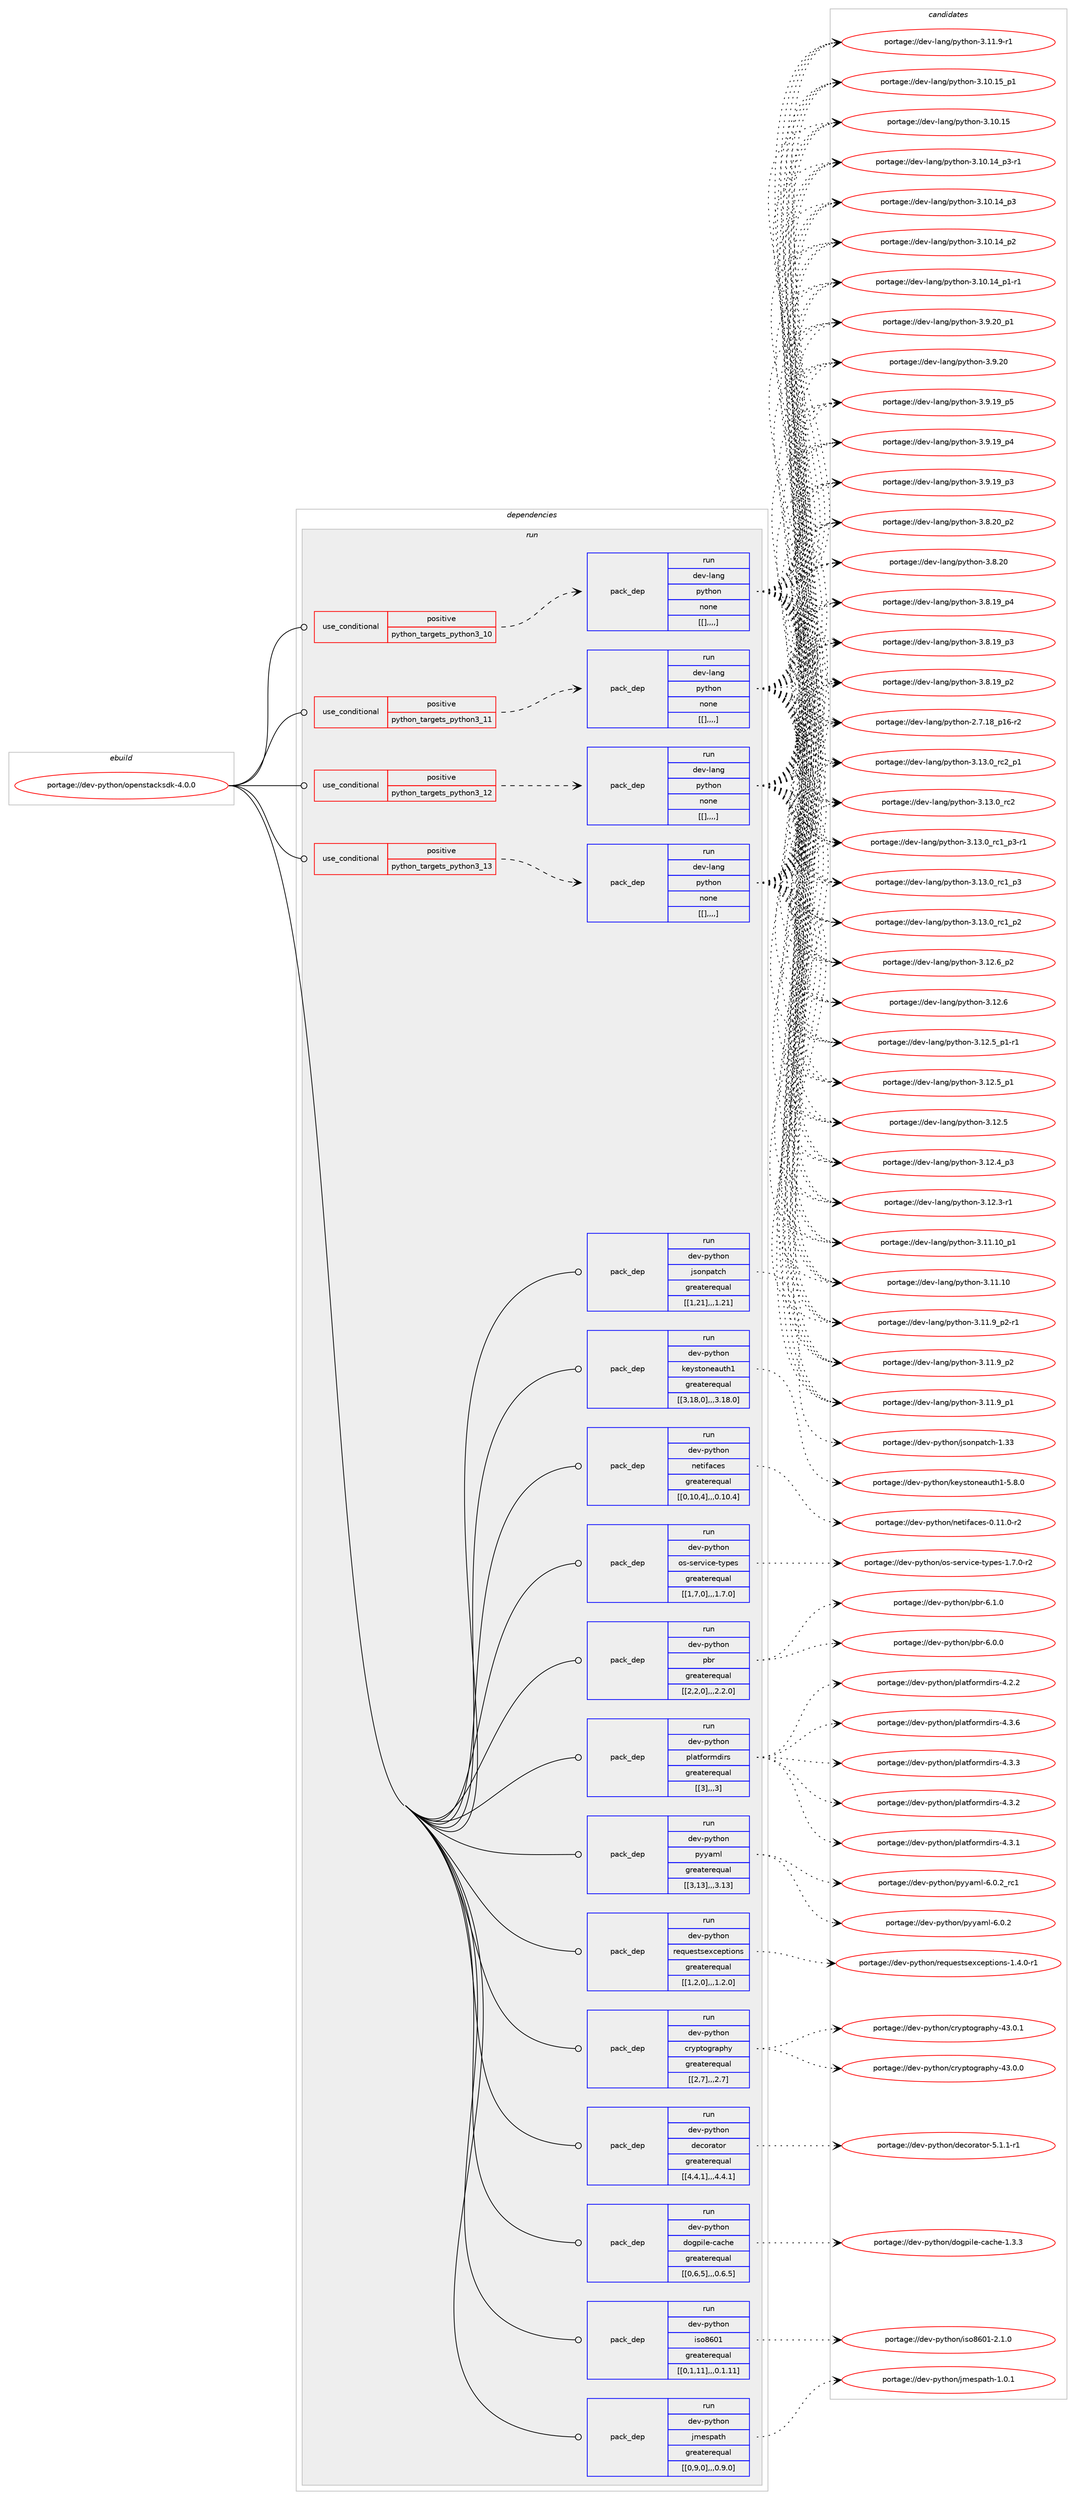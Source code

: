 digraph prolog {

# *************
# Graph options
# *************

newrank=true;
concentrate=true;
compound=true;
graph [rankdir=LR,fontname=Helvetica,fontsize=10,ranksep=1.5];#, ranksep=2.5, nodesep=0.2];
edge  [arrowhead=vee];
node  [fontname=Helvetica,fontsize=10];

# **********
# The ebuild
# **********

subgraph cluster_leftcol {
color=gray;
label=<<i>ebuild</i>>;
id [label="portage://dev-python/openstacksdk-4.0.0", color=red, width=4, href="../dev-python/openstacksdk-4.0.0.svg"];
}

# ****************
# The dependencies
# ****************

subgraph cluster_midcol {
color=gray;
label=<<i>dependencies</i>>;
subgraph cluster_compile {
fillcolor="#eeeeee";
style=filled;
label=<<i>compile</i>>;
}
subgraph cluster_compileandrun {
fillcolor="#eeeeee";
style=filled;
label=<<i>compile and run</i>>;
}
subgraph cluster_run {
fillcolor="#eeeeee";
style=filled;
label=<<i>run</i>>;
subgraph cond36773 {
dependency155208 [label=<<TABLE BORDER="0" CELLBORDER="1" CELLSPACING="0" CELLPADDING="4"><TR><TD ROWSPAN="3" CELLPADDING="10">use_conditional</TD></TR><TR><TD>positive</TD></TR><TR><TD>python_targets_python3_10</TD></TR></TABLE>>, shape=none, color=red];
subgraph pack117221 {
dependency155209 [label=<<TABLE BORDER="0" CELLBORDER="1" CELLSPACING="0" CELLPADDING="4" WIDTH="220"><TR><TD ROWSPAN="6" CELLPADDING="30">pack_dep</TD></TR><TR><TD WIDTH="110">run</TD></TR><TR><TD>dev-lang</TD></TR><TR><TD>python</TD></TR><TR><TD>none</TD></TR><TR><TD>[[],,,,]</TD></TR></TABLE>>, shape=none, color=blue];
}
dependency155208:e -> dependency155209:w [weight=20,style="dashed",arrowhead="vee"];
}
id:e -> dependency155208:w [weight=20,style="solid",arrowhead="odot"];
subgraph cond36774 {
dependency155210 [label=<<TABLE BORDER="0" CELLBORDER="1" CELLSPACING="0" CELLPADDING="4"><TR><TD ROWSPAN="3" CELLPADDING="10">use_conditional</TD></TR><TR><TD>positive</TD></TR><TR><TD>python_targets_python3_11</TD></TR></TABLE>>, shape=none, color=red];
subgraph pack117222 {
dependency155211 [label=<<TABLE BORDER="0" CELLBORDER="1" CELLSPACING="0" CELLPADDING="4" WIDTH="220"><TR><TD ROWSPAN="6" CELLPADDING="30">pack_dep</TD></TR><TR><TD WIDTH="110">run</TD></TR><TR><TD>dev-lang</TD></TR><TR><TD>python</TD></TR><TR><TD>none</TD></TR><TR><TD>[[],,,,]</TD></TR></TABLE>>, shape=none, color=blue];
}
dependency155210:e -> dependency155211:w [weight=20,style="dashed",arrowhead="vee"];
}
id:e -> dependency155210:w [weight=20,style="solid",arrowhead="odot"];
subgraph cond36775 {
dependency155212 [label=<<TABLE BORDER="0" CELLBORDER="1" CELLSPACING="0" CELLPADDING="4"><TR><TD ROWSPAN="3" CELLPADDING="10">use_conditional</TD></TR><TR><TD>positive</TD></TR><TR><TD>python_targets_python3_12</TD></TR></TABLE>>, shape=none, color=red];
subgraph pack117223 {
dependency155213 [label=<<TABLE BORDER="0" CELLBORDER="1" CELLSPACING="0" CELLPADDING="4" WIDTH="220"><TR><TD ROWSPAN="6" CELLPADDING="30">pack_dep</TD></TR><TR><TD WIDTH="110">run</TD></TR><TR><TD>dev-lang</TD></TR><TR><TD>python</TD></TR><TR><TD>none</TD></TR><TR><TD>[[],,,,]</TD></TR></TABLE>>, shape=none, color=blue];
}
dependency155212:e -> dependency155213:w [weight=20,style="dashed",arrowhead="vee"];
}
id:e -> dependency155212:w [weight=20,style="solid",arrowhead="odot"];
subgraph cond36776 {
dependency155214 [label=<<TABLE BORDER="0" CELLBORDER="1" CELLSPACING="0" CELLPADDING="4"><TR><TD ROWSPAN="3" CELLPADDING="10">use_conditional</TD></TR><TR><TD>positive</TD></TR><TR><TD>python_targets_python3_13</TD></TR></TABLE>>, shape=none, color=red];
subgraph pack117224 {
dependency155215 [label=<<TABLE BORDER="0" CELLBORDER="1" CELLSPACING="0" CELLPADDING="4" WIDTH="220"><TR><TD ROWSPAN="6" CELLPADDING="30">pack_dep</TD></TR><TR><TD WIDTH="110">run</TD></TR><TR><TD>dev-lang</TD></TR><TR><TD>python</TD></TR><TR><TD>none</TD></TR><TR><TD>[[],,,,]</TD></TR></TABLE>>, shape=none, color=blue];
}
dependency155214:e -> dependency155215:w [weight=20,style="dashed",arrowhead="vee"];
}
id:e -> dependency155214:w [weight=20,style="solid",arrowhead="odot"];
subgraph pack117225 {
dependency155216 [label=<<TABLE BORDER="0" CELLBORDER="1" CELLSPACING="0" CELLPADDING="4" WIDTH="220"><TR><TD ROWSPAN="6" CELLPADDING="30">pack_dep</TD></TR><TR><TD WIDTH="110">run</TD></TR><TR><TD>dev-python</TD></TR><TR><TD>cryptography</TD></TR><TR><TD>greaterequal</TD></TR><TR><TD>[[2,7],,,2.7]</TD></TR></TABLE>>, shape=none, color=blue];
}
id:e -> dependency155216:w [weight=20,style="solid",arrowhead="odot"];
subgraph pack117226 {
dependency155217 [label=<<TABLE BORDER="0" CELLBORDER="1" CELLSPACING="0" CELLPADDING="4" WIDTH="220"><TR><TD ROWSPAN="6" CELLPADDING="30">pack_dep</TD></TR><TR><TD WIDTH="110">run</TD></TR><TR><TD>dev-python</TD></TR><TR><TD>decorator</TD></TR><TR><TD>greaterequal</TD></TR><TR><TD>[[4,4,1],,,4.4.1]</TD></TR></TABLE>>, shape=none, color=blue];
}
id:e -> dependency155217:w [weight=20,style="solid",arrowhead="odot"];
subgraph pack117227 {
dependency155218 [label=<<TABLE BORDER="0" CELLBORDER="1" CELLSPACING="0" CELLPADDING="4" WIDTH="220"><TR><TD ROWSPAN="6" CELLPADDING="30">pack_dep</TD></TR><TR><TD WIDTH="110">run</TD></TR><TR><TD>dev-python</TD></TR><TR><TD>dogpile-cache</TD></TR><TR><TD>greaterequal</TD></TR><TR><TD>[[0,6,5],,,0.6.5]</TD></TR></TABLE>>, shape=none, color=blue];
}
id:e -> dependency155218:w [weight=20,style="solid",arrowhead="odot"];
subgraph pack117228 {
dependency155219 [label=<<TABLE BORDER="0" CELLBORDER="1" CELLSPACING="0" CELLPADDING="4" WIDTH="220"><TR><TD ROWSPAN="6" CELLPADDING="30">pack_dep</TD></TR><TR><TD WIDTH="110">run</TD></TR><TR><TD>dev-python</TD></TR><TR><TD>iso8601</TD></TR><TR><TD>greaterequal</TD></TR><TR><TD>[[0,1,11],,,0.1.11]</TD></TR></TABLE>>, shape=none, color=blue];
}
id:e -> dependency155219:w [weight=20,style="solid",arrowhead="odot"];
subgraph pack117229 {
dependency155220 [label=<<TABLE BORDER="0" CELLBORDER="1" CELLSPACING="0" CELLPADDING="4" WIDTH="220"><TR><TD ROWSPAN="6" CELLPADDING="30">pack_dep</TD></TR><TR><TD WIDTH="110">run</TD></TR><TR><TD>dev-python</TD></TR><TR><TD>jmespath</TD></TR><TR><TD>greaterequal</TD></TR><TR><TD>[[0,9,0],,,0.9.0]</TD></TR></TABLE>>, shape=none, color=blue];
}
id:e -> dependency155220:w [weight=20,style="solid",arrowhead="odot"];
subgraph pack117230 {
dependency155221 [label=<<TABLE BORDER="0" CELLBORDER="1" CELLSPACING="0" CELLPADDING="4" WIDTH="220"><TR><TD ROWSPAN="6" CELLPADDING="30">pack_dep</TD></TR><TR><TD WIDTH="110">run</TD></TR><TR><TD>dev-python</TD></TR><TR><TD>jsonpatch</TD></TR><TR><TD>greaterequal</TD></TR><TR><TD>[[1,21],,,1.21]</TD></TR></TABLE>>, shape=none, color=blue];
}
id:e -> dependency155221:w [weight=20,style="solid",arrowhead="odot"];
subgraph pack117231 {
dependency155222 [label=<<TABLE BORDER="0" CELLBORDER="1" CELLSPACING="0" CELLPADDING="4" WIDTH="220"><TR><TD ROWSPAN="6" CELLPADDING="30">pack_dep</TD></TR><TR><TD WIDTH="110">run</TD></TR><TR><TD>dev-python</TD></TR><TR><TD>keystoneauth1</TD></TR><TR><TD>greaterequal</TD></TR><TR><TD>[[3,18,0],,,3.18.0]</TD></TR></TABLE>>, shape=none, color=blue];
}
id:e -> dependency155222:w [weight=20,style="solid",arrowhead="odot"];
subgraph pack117232 {
dependency155223 [label=<<TABLE BORDER="0" CELLBORDER="1" CELLSPACING="0" CELLPADDING="4" WIDTH="220"><TR><TD ROWSPAN="6" CELLPADDING="30">pack_dep</TD></TR><TR><TD WIDTH="110">run</TD></TR><TR><TD>dev-python</TD></TR><TR><TD>netifaces</TD></TR><TR><TD>greaterequal</TD></TR><TR><TD>[[0,10,4],,,0.10.4]</TD></TR></TABLE>>, shape=none, color=blue];
}
id:e -> dependency155223:w [weight=20,style="solid",arrowhead="odot"];
subgraph pack117233 {
dependency155224 [label=<<TABLE BORDER="0" CELLBORDER="1" CELLSPACING="0" CELLPADDING="4" WIDTH="220"><TR><TD ROWSPAN="6" CELLPADDING="30">pack_dep</TD></TR><TR><TD WIDTH="110">run</TD></TR><TR><TD>dev-python</TD></TR><TR><TD>os-service-types</TD></TR><TR><TD>greaterequal</TD></TR><TR><TD>[[1,7,0],,,1.7.0]</TD></TR></TABLE>>, shape=none, color=blue];
}
id:e -> dependency155224:w [weight=20,style="solid",arrowhead="odot"];
subgraph pack117234 {
dependency155225 [label=<<TABLE BORDER="0" CELLBORDER="1" CELLSPACING="0" CELLPADDING="4" WIDTH="220"><TR><TD ROWSPAN="6" CELLPADDING="30">pack_dep</TD></TR><TR><TD WIDTH="110">run</TD></TR><TR><TD>dev-python</TD></TR><TR><TD>pbr</TD></TR><TR><TD>greaterequal</TD></TR><TR><TD>[[2,2,0],,,2.2.0]</TD></TR></TABLE>>, shape=none, color=blue];
}
id:e -> dependency155225:w [weight=20,style="solid",arrowhead="odot"];
subgraph pack117235 {
dependency155226 [label=<<TABLE BORDER="0" CELLBORDER="1" CELLSPACING="0" CELLPADDING="4" WIDTH="220"><TR><TD ROWSPAN="6" CELLPADDING="30">pack_dep</TD></TR><TR><TD WIDTH="110">run</TD></TR><TR><TD>dev-python</TD></TR><TR><TD>platformdirs</TD></TR><TR><TD>greaterequal</TD></TR><TR><TD>[[3],,,3]</TD></TR></TABLE>>, shape=none, color=blue];
}
id:e -> dependency155226:w [weight=20,style="solid",arrowhead="odot"];
subgraph pack117236 {
dependency155227 [label=<<TABLE BORDER="0" CELLBORDER="1" CELLSPACING="0" CELLPADDING="4" WIDTH="220"><TR><TD ROWSPAN="6" CELLPADDING="30">pack_dep</TD></TR><TR><TD WIDTH="110">run</TD></TR><TR><TD>dev-python</TD></TR><TR><TD>pyyaml</TD></TR><TR><TD>greaterequal</TD></TR><TR><TD>[[3,13],,,3.13]</TD></TR></TABLE>>, shape=none, color=blue];
}
id:e -> dependency155227:w [weight=20,style="solid",arrowhead="odot"];
subgraph pack117237 {
dependency155228 [label=<<TABLE BORDER="0" CELLBORDER="1" CELLSPACING="0" CELLPADDING="4" WIDTH="220"><TR><TD ROWSPAN="6" CELLPADDING="30">pack_dep</TD></TR><TR><TD WIDTH="110">run</TD></TR><TR><TD>dev-python</TD></TR><TR><TD>requestsexceptions</TD></TR><TR><TD>greaterequal</TD></TR><TR><TD>[[1,2,0],,,1.2.0]</TD></TR></TABLE>>, shape=none, color=blue];
}
id:e -> dependency155228:w [weight=20,style="solid",arrowhead="odot"];
}
}

# **************
# The candidates
# **************

subgraph cluster_choices {
rank=same;
color=gray;
label=<<i>candidates</i>>;

subgraph choice117221 {
color=black;
nodesep=1;
choice100101118451089711010347112121116104111110455146495146489511499509511249 [label="portage://dev-lang/python-3.13.0_rc2_p1", color=red, width=4,href="../dev-lang/python-3.13.0_rc2_p1.svg"];
choice10010111845108971101034711212111610411111045514649514648951149950 [label="portage://dev-lang/python-3.13.0_rc2", color=red, width=4,href="../dev-lang/python-3.13.0_rc2.svg"];
choice1001011184510897110103471121211161041111104551464951464895114994995112514511449 [label="portage://dev-lang/python-3.13.0_rc1_p3-r1", color=red, width=4,href="../dev-lang/python-3.13.0_rc1_p3-r1.svg"];
choice100101118451089711010347112121116104111110455146495146489511499499511251 [label="portage://dev-lang/python-3.13.0_rc1_p3", color=red, width=4,href="../dev-lang/python-3.13.0_rc1_p3.svg"];
choice100101118451089711010347112121116104111110455146495146489511499499511250 [label="portage://dev-lang/python-3.13.0_rc1_p2", color=red, width=4,href="../dev-lang/python-3.13.0_rc1_p2.svg"];
choice100101118451089711010347112121116104111110455146495046549511250 [label="portage://dev-lang/python-3.12.6_p2", color=red, width=4,href="../dev-lang/python-3.12.6_p2.svg"];
choice10010111845108971101034711212111610411111045514649504654 [label="portage://dev-lang/python-3.12.6", color=red, width=4,href="../dev-lang/python-3.12.6.svg"];
choice1001011184510897110103471121211161041111104551464950465395112494511449 [label="portage://dev-lang/python-3.12.5_p1-r1", color=red, width=4,href="../dev-lang/python-3.12.5_p1-r1.svg"];
choice100101118451089711010347112121116104111110455146495046539511249 [label="portage://dev-lang/python-3.12.5_p1", color=red, width=4,href="../dev-lang/python-3.12.5_p1.svg"];
choice10010111845108971101034711212111610411111045514649504653 [label="portage://dev-lang/python-3.12.5", color=red, width=4,href="../dev-lang/python-3.12.5.svg"];
choice100101118451089711010347112121116104111110455146495046529511251 [label="portage://dev-lang/python-3.12.4_p3", color=red, width=4,href="../dev-lang/python-3.12.4_p3.svg"];
choice100101118451089711010347112121116104111110455146495046514511449 [label="portage://dev-lang/python-3.12.3-r1", color=red, width=4,href="../dev-lang/python-3.12.3-r1.svg"];
choice10010111845108971101034711212111610411111045514649494649489511249 [label="portage://dev-lang/python-3.11.10_p1", color=red, width=4,href="../dev-lang/python-3.11.10_p1.svg"];
choice1001011184510897110103471121211161041111104551464949464948 [label="portage://dev-lang/python-3.11.10", color=red, width=4,href="../dev-lang/python-3.11.10.svg"];
choice1001011184510897110103471121211161041111104551464949465795112504511449 [label="portage://dev-lang/python-3.11.9_p2-r1", color=red, width=4,href="../dev-lang/python-3.11.9_p2-r1.svg"];
choice100101118451089711010347112121116104111110455146494946579511250 [label="portage://dev-lang/python-3.11.9_p2", color=red, width=4,href="../dev-lang/python-3.11.9_p2.svg"];
choice100101118451089711010347112121116104111110455146494946579511249 [label="portage://dev-lang/python-3.11.9_p1", color=red, width=4,href="../dev-lang/python-3.11.9_p1.svg"];
choice100101118451089711010347112121116104111110455146494946574511449 [label="portage://dev-lang/python-3.11.9-r1", color=red, width=4,href="../dev-lang/python-3.11.9-r1.svg"];
choice10010111845108971101034711212111610411111045514649484649539511249 [label="portage://dev-lang/python-3.10.15_p1", color=red, width=4,href="../dev-lang/python-3.10.15_p1.svg"];
choice1001011184510897110103471121211161041111104551464948464953 [label="portage://dev-lang/python-3.10.15", color=red, width=4,href="../dev-lang/python-3.10.15.svg"];
choice100101118451089711010347112121116104111110455146494846495295112514511449 [label="portage://dev-lang/python-3.10.14_p3-r1", color=red, width=4,href="../dev-lang/python-3.10.14_p3-r1.svg"];
choice10010111845108971101034711212111610411111045514649484649529511251 [label="portage://dev-lang/python-3.10.14_p3", color=red, width=4,href="../dev-lang/python-3.10.14_p3.svg"];
choice10010111845108971101034711212111610411111045514649484649529511250 [label="portage://dev-lang/python-3.10.14_p2", color=red, width=4,href="../dev-lang/python-3.10.14_p2.svg"];
choice100101118451089711010347112121116104111110455146494846495295112494511449 [label="portage://dev-lang/python-3.10.14_p1-r1", color=red, width=4,href="../dev-lang/python-3.10.14_p1-r1.svg"];
choice100101118451089711010347112121116104111110455146574650489511249 [label="portage://dev-lang/python-3.9.20_p1", color=red, width=4,href="../dev-lang/python-3.9.20_p1.svg"];
choice10010111845108971101034711212111610411111045514657465048 [label="portage://dev-lang/python-3.9.20", color=red, width=4,href="../dev-lang/python-3.9.20.svg"];
choice100101118451089711010347112121116104111110455146574649579511253 [label="portage://dev-lang/python-3.9.19_p5", color=red, width=4,href="../dev-lang/python-3.9.19_p5.svg"];
choice100101118451089711010347112121116104111110455146574649579511252 [label="portage://dev-lang/python-3.9.19_p4", color=red, width=4,href="../dev-lang/python-3.9.19_p4.svg"];
choice100101118451089711010347112121116104111110455146574649579511251 [label="portage://dev-lang/python-3.9.19_p3", color=red, width=4,href="../dev-lang/python-3.9.19_p3.svg"];
choice100101118451089711010347112121116104111110455146564650489511250 [label="portage://dev-lang/python-3.8.20_p2", color=red, width=4,href="../dev-lang/python-3.8.20_p2.svg"];
choice10010111845108971101034711212111610411111045514656465048 [label="portage://dev-lang/python-3.8.20", color=red, width=4,href="../dev-lang/python-3.8.20.svg"];
choice100101118451089711010347112121116104111110455146564649579511252 [label="portage://dev-lang/python-3.8.19_p4", color=red, width=4,href="../dev-lang/python-3.8.19_p4.svg"];
choice100101118451089711010347112121116104111110455146564649579511251 [label="portage://dev-lang/python-3.8.19_p3", color=red, width=4,href="../dev-lang/python-3.8.19_p3.svg"];
choice100101118451089711010347112121116104111110455146564649579511250 [label="portage://dev-lang/python-3.8.19_p2", color=red, width=4,href="../dev-lang/python-3.8.19_p2.svg"];
choice100101118451089711010347112121116104111110455046554649569511249544511450 [label="portage://dev-lang/python-2.7.18_p16-r2", color=red, width=4,href="../dev-lang/python-2.7.18_p16-r2.svg"];
dependency155209:e -> choice100101118451089711010347112121116104111110455146495146489511499509511249:w [style=dotted,weight="100"];
dependency155209:e -> choice10010111845108971101034711212111610411111045514649514648951149950:w [style=dotted,weight="100"];
dependency155209:e -> choice1001011184510897110103471121211161041111104551464951464895114994995112514511449:w [style=dotted,weight="100"];
dependency155209:e -> choice100101118451089711010347112121116104111110455146495146489511499499511251:w [style=dotted,weight="100"];
dependency155209:e -> choice100101118451089711010347112121116104111110455146495146489511499499511250:w [style=dotted,weight="100"];
dependency155209:e -> choice100101118451089711010347112121116104111110455146495046549511250:w [style=dotted,weight="100"];
dependency155209:e -> choice10010111845108971101034711212111610411111045514649504654:w [style=dotted,weight="100"];
dependency155209:e -> choice1001011184510897110103471121211161041111104551464950465395112494511449:w [style=dotted,weight="100"];
dependency155209:e -> choice100101118451089711010347112121116104111110455146495046539511249:w [style=dotted,weight="100"];
dependency155209:e -> choice10010111845108971101034711212111610411111045514649504653:w [style=dotted,weight="100"];
dependency155209:e -> choice100101118451089711010347112121116104111110455146495046529511251:w [style=dotted,weight="100"];
dependency155209:e -> choice100101118451089711010347112121116104111110455146495046514511449:w [style=dotted,weight="100"];
dependency155209:e -> choice10010111845108971101034711212111610411111045514649494649489511249:w [style=dotted,weight="100"];
dependency155209:e -> choice1001011184510897110103471121211161041111104551464949464948:w [style=dotted,weight="100"];
dependency155209:e -> choice1001011184510897110103471121211161041111104551464949465795112504511449:w [style=dotted,weight="100"];
dependency155209:e -> choice100101118451089711010347112121116104111110455146494946579511250:w [style=dotted,weight="100"];
dependency155209:e -> choice100101118451089711010347112121116104111110455146494946579511249:w [style=dotted,weight="100"];
dependency155209:e -> choice100101118451089711010347112121116104111110455146494946574511449:w [style=dotted,weight="100"];
dependency155209:e -> choice10010111845108971101034711212111610411111045514649484649539511249:w [style=dotted,weight="100"];
dependency155209:e -> choice1001011184510897110103471121211161041111104551464948464953:w [style=dotted,weight="100"];
dependency155209:e -> choice100101118451089711010347112121116104111110455146494846495295112514511449:w [style=dotted,weight="100"];
dependency155209:e -> choice10010111845108971101034711212111610411111045514649484649529511251:w [style=dotted,weight="100"];
dependency155209:e -> choice10010111845108971101034711212111610411111045514649484649529511250:w [style=dotted,weight="100"];
dependency155209:e -> choice100101118451089711010347112121116104111110455146494846495295112494511449:w [style=dotted,weight="100"];
dependency155209:e -> choice100101118451089711010347112121116104111110455146574650489511249:w [style=dotted,weight="100"];
dependency155209:e -> choice10010111845108971101034711212111610411111045514657465048:w [style=dotted,weight="100"];
dependency155209:e -> choice100101118451089711010347112121116104111110455146574649579511253:w [style=dotted,weight="100"];
dependency155209:e -> choice100101118451089711010347112121116104111110455146574649579511252:w [style=dotted,weight="100"];
dependency155209:e -> choice100101118451089711010347112121116104111110455146574649579511251:w [style=dotted,weight="100"];
dependency155209:e -> choice100101118451089711010347112121116104111110455146564650489511250:w [style=dotted,weight="100"];
dependency155209:e -> choice10010111845108971101034711212111610411111045514656465048:w [style=dotted,weight="100"];
dependency155209:e -> choice100101118451089711010347112121116104111110455146564649579511252:w [style=dotted,weight="100"];
dependency155209:e -> choice100101118451089711010347112121116104111110455146564649579511251:w [style=dotted,weight="100"];
dependency155209:e -> choice100101118451089711010347112121116104111110455146564649579511250:w [style=dotted,weight="100"];
dependency155209:e -> choice100101118451089711010347112121116104111110455046554649569511249544511450:w [style=dotted,weight="100"];
}
subgraph choice117222 {
color=black;
nodesep=1;
choice100101118451089711010347112121116104111110455146495146489511499509511249 [label="portage://dev-lang/python-3.13.0_rc2_p1", color=red, width=4,href="../dev-lang/python-3.13.0_rc2_p1.svg"];
choice10010111845108971101034711212111610411111045514649514648951149950 [label="portage://dev-lang/python-3.13.0_rc2", color=red, width=4,href="../dev-lang/python-3.13.0_rc2.svg"];
choice1001011184510897110103471121211161041111104551464951464895114994995112514511449 [label="portage://dev-lang/python-3.13.0_rc1_p3-r1", color=red, width=4,href="../dev-lang/python-3.13.0_rc1_p3-r1.svg"];
choice100101118451089711010347112121116104111110455146495146489511499499511251 [label="portage://dev-lang/python-3.13.0_rc1_p3", color=red, width=4,href="../dev-lang/python-3.13.0_rc1_p3.svg"];
choice100101118451089711010347112121116104111110455146495146489511499499511250 [label="portage://dev-lang/python-3.13.0_rc1_p2", color=red, width=4,href="../dev-lang/python-3.13.0_rc1_p2.svg"];
choice100101118451089711010347112121116104111110455146495046549511250 [label="portage://dev-lang/python-3.12.6_p2", color=red, width=4,href="../dev-lang/python-3.12.6_p2.svg"];
choice10010111845108971101034711212111610411111045514649504654 [label="portage://dev-lang/python-3.12.6", color=red, width=4,href="../dev-lang/python-3.12.6.svg"];
choice1001011184510897110103471121211161041111104551464950465395112494511449 [label="portage://dev-lang/python-3.12.5_p1-r1", color=red, width=4,href="../dev-lang/python-3.12.5_p1-r1.svg"];
choice100101118451089711010347112121116104111110455146495046539511249 [label="portage://dev-lang/python-3.12.5_p1", color=red, width=4,href="../dev-lang/python-3.12.5_p1.svg"];
choice10010111845108971101034711212111610411111045514649504653 [label="portage://dev-lang/python-3.12.5", color=red, width=4,href="../dev-lang/python-3.12.5.svg"];
choice100101118451089711010347112121116104111110455146495046529511251 [label="portage://dev-lang/python-3.12.4_p3", color=red, width=4,href="../dev-lang/python-3.12.4_p3.svg"];
choice100101118451089711010347112121116104111110455146495046514511449 [label="portage://dev-lang/python-3.12.3-r1", color=red, width=4,href="../dev-lang/python-3.12.3-r1.svg"];
choice10010111845108971101034711212111610411111045514649494649489511249 [label="portage://dev-lang/python-3.11.10_p1", color=red, width=4,href="../dev-lang/python-3.11.10_p1.svg"];
choice1001011184510897110103471121211161041111104551464949464948 [label="portage://dev-lang/python-3.11.10", color=red, width=4,href="../dev-lang/python-3.11.10.svg"];
choice1001011184510897110103471121211161041111104551464949465795112504511449 [label="portage://dev-lang/python-3.11.9_p2-r1", color=red, width=4,href="../dev-lang/python-3.11.9_p2-r1.svg"];
choice100101118451089711010347112121116104111110455146494946579511250 [label="portage://dev-lang/python-3.11.9_p2", color=red, width=4,href="../dev-lang/python-3.11.9_p2.svg"];
choice100101118451089711010347112121116104111110455146494946579511249 [label="portage://dev-lang/python-3.11.9_p1", color=red, width=4,href="../dev-lang/python-3.11.9_p1.svg"];
choice100101118451089711010347112121116104111110455146494946574511449 [label="portage://dev-lang/python-3.11.9-r1", color=red, width=4,href="../dev-lang/python-3.11.9-r1.svg"];
choice10010111845108971101034711212111610411111045514649484649539511249 [label="portage://dev-lang/python-3.10.15_p1", color=red, width=4,href="../dev-lang/python-3.10.15_p1.svg"];
choice1001011184510897110103471121211161041111104551464948464953 [label="portage://dev-lang/python-3.10.15", color=red, width=4,href="../dev-lang/python-3.10.15.svg"];
choice100101118451089711010347112121116104111110455146494846495295112514511449 [label="portage://dev-lang/python-3.10.14_p3-r1", color=red, width=4,href="../dev-lang/python-3.10.14_p3-r1.svg"];
choice10010111845108971101034711212111610411111045514649484649529511251 [label="portage://dev-lang/python-3.10.14_p3", color=red, width=4,href="../dev-lang/python-3.10.14_p3.svg"];
choice10010111845108971101034711212111610411111045514649484649529511250 [label="portage://dev-lang/python-3.10.14_p2", color=red, width=4,href="../dev-lang/python-3.10.14_p2.svg"];
choice100101118451089711010347112121116104111110455146494846495295112494511449 [label="portage://dev-lang/python-3.10.14_p1-r1", color=red, width=4,href="../dev-lang/python-3.10.14_p1-r1.svg"];
choice100101118451089711010347112121116104111110455146574650489511249 [label="portage://dev-lang/python-3.9.20_p1", color=red, width=4,href="../dev-lang/python-3.9.20_p1.svg"];
choice10010111845108971101034711212111610411111045514657465048 [label="portage://dev-lang/python-3.9.20", color=red, width=4,href="../dev-lang/python-3.9.20.svg"];
choice100101118451089711010347112121116104111110455146574649579511253 [label="portage://dev-lang/python-3.9.19_p5", color=red, width=4,href="../dev-lang/python-3.9.19_p5.svg"];
choice100101118451089711010347112121116104111110455146574649579511252 [label="portage://dev-lang/python-3.9.19_p4", color=red, width=4,href="../dev-lang/python-3.9.19_p4.svg"];
choice100101118451089711010347112121116104111110455146574649579511251 [label="portage://dev-lang/python-3.9.19_p3", color=red, width=4,href="../dev-lang/python-3.9.19_p3.svg"];
choice100101118451089711010347112121116104111110455146564650489511250 [label="portage://dev-lang/python-3.8.20_p2", color=red, width=4,href="../dev-lang/python-3.8.20_p2.svg"];
choice10010111845108971101034711212111610411111045514656465048 [label="portage://dev-lang/python-3.8.20", color=red, width=4,href="../dev-lang/python-3.8.20.svg"];
choice100101118451089711010347112121116104111110455146564649579511252 [label="portage://dev-lang/python-3.8.19_p4", color=red, width=4,href="../dev-lang/python-3.8.19_p4.svg"];
choice100101118451089711010347112121116104111110455146564649579511251 [label="portage://dev-lang/python-3.8.19_p3", color=red, width=4,href="../dev-lang/python-3.8.19_p3.svg"];
choice100101118451089711010347112121116104111110455146564649579511250 [label="portage://dev-lang/python-3.8.19_p2", color=red, width=4,href="../dev-lang/python-3.8.19_p2.svg"];
choice100101118451089711010347112121116104111110455046554649569511249544511450 [label="portage://dev-lang/python-2.7.18_p16-r2", color=red, width=4,href="../dev-lang/python-2.7.18_p16-r2.svg"];
dependency155211:e -> choice100101118451089711010347112121116104111110455146495146489511499509511249:w [style=dotted,weight="100"];
dependency155211:e -> choice10010111845108971101034711212111610411111045514649514648951149950:w [style=dotted,weight="100"];
dependency155211:e -> choice1001011184510897110103471121211161041111104551464951464895114994995112514511449:w [style=dotted,weight="100"];
dependency155211:e -> choice100101118451089711010347112121116104111110455146495146489511499499511251:w [style=dotted,weight="100"];
dependency155211:e -> choice100101118451089711010347112121116104111110455146495146489511499499511250:w [style=dotted,weight="100"];
dependency155211:e -> choice100101118451089711010347112121116104111110455146495046549511250:w [style=dotted,weight="100"];
dependency155211:e -> choice10010111845108971101034711212111610411111045514649504654:w [style=dotted,weight="100"];
dependency155211:e -> choice1001011184510897110103471121211161041111104551464950465395112494511449:w [style=dotted,weight="100"];
dependency155211:e -> choice100101118451089711010347112121116104111110455146495046539511249:w [style=dotted,weight="100"];
dependency155211:e -> choice10010111845108971101034711212111610411111045514649504653:w [style=dotted,weight="100"];
dependency155211:e -> choice100101118451089711010347112121116104111110455146495046529511251:w [style=dotted,weight="100"];
dependency155211:e -> choice100101118451089711010347112121116104111110455146495046514511449:w [style=dotted,weight="100"];
dependency155211:e -> choice10010111845108971101034711212111610411111045514649494649489511249:w [style=dotted,weight="100"];
dependency155211:e -> choice1001011184510897110103471121211161041111104551464949464948:w [style=dotted,weight="100"];
dependency155211:e -> choice1001011184510897110103471121211161041111104551464949465795112504511449:w [style=dotted,weight="100"];
dependency155211:e -> choice100101118451089711010347112121116104111110455146494946579511250:w [style=dotted,weight="100"];
dependency155211:e -> choice100101118451089711010347112121116104111110455146494946579511249:w [style=dotted,weight="100"];
dependency155211:e -> choice100101118451089711010347112121116104111110455146494946574511449:w [style=dotted,weight="100"];
dependency155211:e -> choice10010111845108971101034711212111610411111045514649484649539511249:w [style=dotted,weight="100"];
dependency155211:e -> choice1001011184510897110103471121211161041111104551464948464953:w [style=dotted,weight="100"];
dependency155211:e -> choice100101118451089711010347112121116104111110455146494846495295112514511449:w [style=dotted,weight="100"];
dependency155211:e -> choice10010111845108971101034711212111610411111045514649484649529511251:w [style=dotted,weight="100"];
dependency155211:e -> choice10010111845108971101034711212111610411111045514649484649529511250:w [style=dotted,weight="100"];
dependency155211:e -> choice100101118451089711010347112121116104111110455146494846495295112494511449:w [style=dotted,weight="100"];
dependency155211:e -> choice100101118451089711010347112121116104111110455146574650489511249:w [style=dotted,weight="100"];
dependency155211:e -> choice10010111845108971101034711212111610411111045514657465048:w [style=dotted,weight="100"];
dependency155211:e -> choice100101118451089711010347112121116104111110455146574649579511253:w [style=dotted,weight="100"];
dependency155211:e -> choice100101118451089711010347112121116104111110455146574649579511252:w [style=dotted,weight="100"];
dependency155211:e -> choice100101118451089711010347112121116104111110455146574649579511251:w [style=dotted,weight="100"];
dependency155211:e -> choice100101118451089711010347112121116104111110455146564650489511250:w [style=dotted,weight="100"];
dependency155211:e -> choice10010111845108971101034711212111610411111045514656465048:w [style=dotted,weight="100"];
dependency155211:e -> choice100101118451089711010347112121116104111110455146564649579511252:w [style=dotted,weight="100"];
dependency155211:e -> choice100101118451089711010347112121116104111110455146564649579511251:w [style=dotted,weight="100"];
dependency155211:e -> choice100101118451089711010347112121116104111110455146564649579511250:w [style=dotted,weight="100"];
dependency155211:e -> choice100101118451089711010347112121116104111110455046554649569511249544511450:w [style=dotted,weight="100"];
}
subgraph choice117223 {
color=black;
nodesep=1;
choice100101118451089711010347112121116104111110455146495146489511499509511249 [label="portage://dev-lang/python-3.13.0_rc2_p1", color=red, width=4,href="../dev-lang/python-3.13.0_rc2_p1.svg"];
choice10010111845108971101034711212111610411111045514649514648951149950 [label="portage://dev-lang/python-3.13.0_rc2", color=red, width=4,href="../dev-lang/python-3.13.0_rc2.svg"];
choice1001011184510897110103471121211161041111104551464951464895114994995112514511449 [label="portage://dev-lang/python-3.13.0_rc1_p3-r1", color=red, width=4,href="../dev-lang/python-3.13.0_rc1_p3-r1.svg"];
choice100101118451089711010347112121116104111110455146495146489511499499511251 [label="portage://dev-lang/python-3.13.0_rc1_p3", color=red, width=4,href="../dev-lang/python-3.13.0_rc1_p3.svg"];
choice100101118451089711010347112121116104111110455146495146489511499499511250 [label="portage://dev-lang/python-3.13.0_rc1_p2", color=red, width=4,href="../dev-lang/python-3.13.0_rc1_p2.svg"];
choice100101118451089711010347112121116104111110455146495046549511250 [label="portage://dev-lang/python-3.12.6_p2", color=red, width=4,href="../dev-lang/python-3.12.6_p2.svg"];
choice10010111845108971101034711212111610411111045514649504654 [label="portage://dev-lang/python-3.12.6", color=red, width=4,href="../dev-lang/python-3.12.6.svg"];
choice1001011184510897110103471121211161041111104551464950465395112494511449 [label="portage://dev-lang/python-3.12.5_p1-r1", color=red, width=4,href="../dev-lang/python-3.12.5_p1-r1.svg"];
choice100101118451089711010347112121116104111110455146495046539511249 [label="portage://dev-lang/python-3.12.5_p1", color=red, width=4,href="../dev-lang/python-3.12.5_p1.svg"];
choice10010111845108971101034711212111610411111045514649504653 [label="portage://dev-lang/python-3.12.5", color=red, width=4,href="../dev-lang/python-3.12.5.svg"];
choice100101118451089711010347112121116104111110455146495046529511251 [label="portage://dev-lang/python-3.12.4_p3", color=red, width=4,href="../dev-lang/python-3.12.4_p3.svg"];
choice100101118451089711010347112121116104111110455146495046514511449 [label="portage://dev-lang/python-3.12.3-r1", color=red, width=4,href="../dev-lang/python-3.12.3-r1.svg"];
choice10010111845108971101034711212111610411111045514649494649489511249 [label="portage://dev-lang/python-3.11.10_p1", color=red, width=4,href="../dev-lang/python-3.11.10_p1.svg"];
choice1001011184510897110103471121211161041111104551464949464948 [label="portage://dev-lang/python-3.11.10", color=red, width=4,href="../dev-lang/python-3.11.10.svg"];
choice1001011184510897110103471121211161041111104551464949465795112504511449 [label="portage://dev-lang/python-3.11.9_p2-r1", color=red, width=4,href="../dev-lang/python-3.11.9_p2-r1.svg"];
choice100101118451089711010347112121116104111110455146494946579511250 [label="portage://dev-lang/python-3.11.9_p2", color=red, width=4,href="../dev-lang/python-3.11.9_p2.svg"];
choice100101118451089711010347112121116104111110455146494946579511249 [label="portage://dev-lang/python-3.11.9_p1", color=red, width=4,href="../dev-lang/python-3.11.9_p1.svg"];
choice100101118451089711010347112121116104111110455146494946574511449 [label="portage://dev-lang/python-3.11.9-r1", color=red, width=4,href="../dev-lang/python-3.11.9-r1.svg"];
choice10010111845108971101034711212111610411111045514649484649539511249 [label="portage://dev-lang/python-3.10.15_p1", color=red, width=4,href="../dev-lang/python-3.10.15_p1.svg"];
choice1001011184510897110103471121211161041111104551464948464953 [label="portage://dev-lang/python-3.10.15", color=red, width=4,href="../dev-lang/python-3.10.15.svg"];
choice100101118451089711010347112121116104111110455146494846495295112514511449 [label="portage://dev-lang/python-3.10.14_p3-r1", color=red, width=4,href="../dev-lang/python-3.10.14_p3-r1.svg"];
choice10010111845108971101034711212111610411111045514649484649529511251 [label="portage://dev-lang/python-3.10.14_p3", color=red, width=4,href="../dev-lang/python-3.10.14_p3.svg"];
choice10010111845108971101034711212111610411111045514649484649529511250 [label="portage://dev-lang/python-3.10.14_p2", color=red, width=4,href="../dev-lang/python-3.10.14_p2.svg"];
choice100101118451089711010347112121116104111110455146494846495295112494511449 [label="portage://dev-lang/python-3.10.14_p1-r1", color=red, width=4,href="../dev-lang/python-3.10.14_p1-r1.svg"];
choice100101118451089711010347112121116104111110455146574650489511249 [label="portage://dev-lang/python-3.9.20_p1", color=red, width=4,href="../dev-lang/python-3.9.20_p1.svg"];
choice10010111845108971101034711212111610411111045514657465048 [label="portage://dev-lang/python-3.9.20", color=red, width=4,href="../dev-lang/python-3.9.20.svg"];
choice100101118451089711010347112121116104111110455146574649579511253 [label="portage://dev-lang/python-3.9.19_p5", color=red, width=4,href="../dev-lang/python-3.9.19_p5.svg"];
choice100101118451089711010347112121116104111110455146574649579511252 [label="portage://dev-lang/python-3.9.19_p4", color=red, width=4,href="../dev-lang/python-3.9.19_p4.svg"];
choice100101118451089711010347112121116104111110455146574649579511251 [label="portage://dev-lang/python-3.9.19_p3", color=red, width=4,href="../dev-lang/python-3.9.19_p3.svg"];
choice100101118451089711010347112121116104111110455146564650489511250 [label="portage://dev-lang/python-3.8.20_p2", color=red, width=4,href="../dev-lang/python-3.8.20_p2.svg"];
choice10010111845108971101034711212111610411111045514656465048 [label="portage://dev-lang/python-3.8.20", color=red, width=4,href="../dev-lang/python-3.8.20.svg"];
choice100101118451089711010347112121116104111110455146564649579511252 [label="portage://dev-lang/python-3.8.19_p4", color=red, width=4,href="../dev-lang/python-3.8.19_p4.svg"];
choice100101118451089711010347112121116104111110455146564649579511251 [label="portage://dev-lang/python-3.8.19_p3", color=red, width=4,href="../dev-lang/python-3.8.19_p3.svg"];
choice100101118451089711010347112121116104111110455146564649579511250 [label="portage://dev-lang/python-3.8.19_p2", color=red, width=4,href="../dev-lang/python-3.8.19_p2.svg"];
choice100101118451089711010347112121116104111110455046554649569511249544511450 [label="portage://dev-lang/python-2.7.18_p16-r2", color=red, width=4,href="../dev-lang/python-2.7.18_p16-r2.svg"];
dependency155213:e -> choice100101118451089711010347112121116104111110455146495146489511499509511249:w [style=dotted,weight="100"];
dependency155213:e -> choice10010111845108971101034711212111610411111045514649514648951149950:w [style=dotted,weight="100"];
dependency155213:e -> choice1001011184510897110103471121211161041111104551464951464895114994995112514511449:w [style=dotted,weight="100"];
dependency155213:e -> choice100101118451089711010347112121116104111110455146495146489511499499511251:w [style=dotted,weight="100"];
dependency155213:e -> choice100101118451089711010347112121116104111110455146495146489511499499511250:w [style=dotted,weight="100"];
dependency155213:e -> choice100101118451089711010347112121116104111110455146495046549511250:w [style=dotted,weight="100"];
dependency155213:e -> choice10010111845108971101034711212111610411111045514649504654:w [style=dotted,weight="100"];
dependency155213:e -> choice1001011184510897110103471121211161041111104551464950465395112494511449:w [style=dotted,weight="100"];
dependency155213:e -> choice100101118451089711010347112121116104111110455146495046539511249:w [style=dotted,weight="100"];
dependency155213:e -> choice10010111845108971101034711212111610411111045514649504653:w [style=dotted,weight="100"];
dependency155213:e -> choice100101118451089711010347112121116104111110455146495046529511251:w [style=dotted,weight="100"];
dependency155213:e -> choice100101118451089711010347112121116104111110455146495046514511449:w [style=dotted,weight="100"];
dependency155213:e -> choice10010111845108971101034711212111610411111045514649494649489511249:w [style=dotted,weight="100"];
dependency155213:e -> choice1001011184510897110103471121211161041111104551464949464948:w [style=dotted,weight="100"];
dependency155213:e -> choice1001011184510897110103471121211161041111104551464949465795112504511449:w [style=dotted,weight="100"];
dependency155213:e -> choice100101118451089711010347112121116104111110455146494946579511250:w [style=dotted,weight="100"];
dependency155213:e -> choice100101118451089711010347112121116104111110455146494946579511249:w [style=dotted,weight="100"];
dependency155213:e -> choice100101118451089711010347112121116104111110455146494946574511449:w [style=dotted,weight="100"];
dependency155213:e -> choice10010111845108971101034711212111610411111045514649484649539511249:w [style=dotted,weight="100"];
dependency155213:e -> choice1001011184510897110103471121211161041111104551464948464953:w [style=dotted,weight="100"];
dependency155213:e -> choice100101118451089711010347112121116104111110455146494846495295112514511449:w [style=dotted,weight="100"];
dependency155213:e -> choice10010111845108971101034711212111610411111045514649484649529511251:w [style=dotted,weight="100"];
dependency155213:e -> choice10010111845108971101034711212111610411111045514649484649529511250:w [style=dotted,weight="100"];
dependency155213:e -> choice100101118451089711010347112121116104111110455146494846495295112494511449:w [style=dotted,weight="100"];
dependency155213:e -> choice100101118451089711010347112121116104111110455146574650489511249:w [style=dotted,weight="100"];
dependency155213:e -> choice10010111845108971101034711212111610411111045514657465048:w [style=dotted,weight="100"];
dependency155213:e -> choice100101118451089711010347112121116104111110455146574649579511253:w [style=dotted,weight="100"];
dependency155213:e -> choice100101118451089711010347112121116104111110455146574649579511252:w [style=dotted,weight="100"];
dependency155213:e -> choice100101118451089711010347112121116104111110455146574649579511251:w [style=dotted,weight="100"];
dependency155213:e -> choice100101118451089711010347112121116104111110455146564650489511250:w [style=dotted,weight="100"];
dependency155213:e -> choice10010111845108971101034711212111610411111045514656465048:w [style=dotted,weight="100"];
dependency155213:e -> choice100101118451089711010347112121116104111110455146564649579511252:w [style=dotted,weight="100"];
dependency155213:e -> choice100101118451089711010347112121116104111110455146564649579511251:w [style=dotted,weight="100"];
dependency155213:e -> choice100101118451089711010347112121116104111110455146564649579511250:w [style=dotted,weight="100"];
dependency155213:e -> choice100101118451089711010347112121116104111110455046554649569511249544511450:w [style=dotted,weight="100"];
}
subgraph choice117224 {
color=black;
nodesep=1;
choice100101118451089711010347112121116104111110455146495146489511499509511249 [label="portage://dev-lang/python-3.13.0_rc2_p1", color=red, width=4,href="../dev-lang/python-3.13.0_rc2_p1.svg"];
choice10010111845108971101034711212111610411111045514649514648951149950 [label="portage://dev-lang/python-3.13.0_rc2", color=red, width=4,href="../dev-lang/python-3.13.0_rc2.svg"];
choice1001011184510897110103471121211161041111104551464951464895114994995112514511449 [label="portage://dev-lang/python-3.13.0_rc1_p3-r1", color=red, width=4,href="../dev-lang/python-3.13.0_rc1_p3-r1.svg"];
choice100101118451089711010347112121116104111110455146495146489511499499511251 [label="portage://dev-lang/python-3.13.0_rc1_p3", color=red, width=4,href="../dev-lang/python-3.13.0_rc1_p3.svg"];
choice100101118451089711010347112121116104111110455146495146489511499499511250 [label="portage://dev-lang/python-3.13.0_rc1_p2", color=red, width=4,href="../dev-lang/python-3.13.0_rc1_p2.svg"];
choice100101118451089711010347112121116104111110455146495046549511250 [label="portage://dev-lang/python-3.12.6_p2", color=red, width=4,href="../dev-lang/python-3.12.6_p2.svg"];
choice10010111845108971101034711212111610411111045514649504654 [label="portage://dev-lang/python-3.12.6", color=red, width=4,href="../dev-lang/python-3.12.6.svg"];
choice1001011184510897110103471121211161041111104551464950465395112494511449 [label="portage://dev-lang/python-3.12.5_p1-r1", color=red, width=4,href="../dev-lang/python-3.12.5_p1-r1.svg"];
choice100101118451089711010347112121116104111110455146495046539511249 [label="portage://dev-lang/python-3.12.5_p1", color=red, width=4,href="../dev-lang/python-3.12.5_p1.svg"];
choice10010111845108971101034711212111610411111045514649504653 [label="portage://dev-lang/python-3.12.5", color=red, width=4,href="../dev-lang/python-3.12.5.svg"];
choice100101118451089711010347112121116104111110455146495046529511251 [label="portage://dev-lang/python-3.12.4_p3", color=red, width=4,href="../dev-lang/python-3.12.4_p3.svg"];
choice100101118451089711010347112121116104111110455146495046514511449 [label="portage://dev-lang/python-3.12.3-r1", color=red, width=4,href="../dev-lang/python-3.12.3-r1.svg"];
choice10010111845108971101034711212111610411111045514649494649489511249 [label="portage://dev-lang/python-3.11.10_p1", color=red, width=4,href="../dev-lang/python-3.11.10_p1.svg"];
choice1001011184510897110103471121211161041111104551464949464948 [label="portage://dev-lang/python-3.11.10", color=red, width=4,href="../dev-lang/python-3.11.10.svg"];
choice1001011184510897110103471121211161041111104551464949465795112504511449 [label="portage://dev-lang/python-3.11.9_p2-r1", color=red, width=4,href="../dev-lang/python-3.11.9_p2-r1.svg"];
choice100101118451089711010347112121116104111110455146494946579511250 [label="portage://dev-lang/python-3.11.9_p2", color=red, width=4,href="../dev-lang/python-3.11.9_p2.svg"];
choice100101118451089711010347112121116104111110455146494946579511249 [label="portage://dev-lang/python-3.11.9_p1", color=red, width=4,href="../dev-lang/python-3.11.9_p1.svg"];
choice100101118451089711010347112121116104111110455146494946574511449 [label="portage://dev-lang/python-3.11.9-r1", color=red, width=4,href="../dev-lang/python-3.11.9-r1.svg"];
choice10010111845108971101034711212111610411111045514649484649539511249 [label="portage://dev-lang/python-3.10.15_p1", color=red, width=4,href="../dev-lang/python-3.10.15_p1.svg"];
choice1001011184510897110103471121211161041111104551464948464953 [label="portage://dev-lang/python-3.10.15", color=red, width=4,href="../dev-lang/python-3.10.15.svg"];
choice100101118451089711010347112121116104111110455146494846495295112514511449 [label="portage://dev-lang/python-3.10.14_p3-r1", color=red, width=4,href="../dev-lang/python-3.10.14_p3-r1.svg"];
choice10010111845108971101034711212111610411111045514649484649529511251 [label="portage://dev-lang/python-3.10.14_p3", color=red, width=4,href="../dev-lang/python-3.10.14_p3.svg"];
choice10010111845108971101034711212111610411111045514649484649529511250 [label="portage://dev-lang/python-3.10.14_p2", color=red, width=4,href="../dev-lang/python-3.10.14_p2.svg"];
choice100101118451089711010347112121116104111110455146494846495295112494511449 [label="portage://dev-lang/python-3.10.14_p1-r1", color=red, width=4,href="../dev-lang/python-3.10.14_p1-r1.svg"];
choice100101118451089711010347112121116104111110455146574650489511249 [label="portage://dev-lang/python-3.9.20_p1", color=red, width=4,href="../dev-lang/python-3.9.20_p1.svg"];
choice10010111845108971101034711212111610411111045514657465048 [label="portage://dev-lang/python-3.9.20", color=red, width=4,href="../dev-lang/python-3.9.20.svg"];
choice100101118451089711010347112121116104111110455146574649579511253 [label="portage://dev-lang/python-3.9.19_p5", color=red, width=4,href="../dev-lang/python-3.9.19_p5.svg"];
choice100101118451089711010347112121116104111110455146574649579511252 [label="portage://dev-lang/python-3.9.19_p4", color=red, width=4,href="../dev-lang/python-3.9.19_p4.svg"];
choice100101118451089711010347112121116104111110455146574649579511251 [label="portage://dev-lang/python-3.9.19_p3", color=red, width=4,href="../dev-lang/python-3.9.19_p3.svg"];
choice100101118451089711010347112121116104111110455146564650489511250 [label="portage://dev-lang/python-3.8.20_p2", color=red, width=4,href="../dev-lang/python-3.8.20_p2.svg"];
choice10010111845108971101034711212111610411111045514656465048 [label="portage://dev-lang/python-3.8.20", color=red, width=4,href="../dev-lang/python-3.8.20.svg"];
choice100101118451089711010347112121116104111110455146564649579511252 [label="portage://dev-lang/python-3.8.19_p4", color=red, width=4,href="../dev-lang/python-3.8.19_p4.svg"];
choice100101118451089711010347112121116104111110455146564649579511251 [label="portage://dev-lang/python-3.8.19_p3", color=red, width=4,href="../dev-lang/python-3.8.19_p3.svg"];
choice100101118451089711010347112121116104111110455146564649579511250 [label="portage://dev-lang/python-3.8.19_p2", color=red, width=4,href="../dev-lang/python-3.8.19_p2.svg"];
choice100101118451089711010347112121116104111110455046554649569511249544511450 [label="portage://dev-lang/python-2.7.18_p16-r2", color=red, width=4,href="../dev-lang/python-2.7.18_p16-r2.svg"];
dependency155215:e -> choice100101118451089711010347112121116104111110455146495146489511499509511249:w [style=dotted,weight="100"];
dependency155215:e -> choice10010111845108971101034711212111610411111045514649514648951149950:w [style=dotted,weight="100"];
dependency155215:e -> choice1001011184510897110103471121211161041111104551464951464895114994995112514511449:w [style=dotted,weight="100"];
dependency155215:e -> choice100101118451089711010347112121116104111110455146495146489511499499511251:w [style=dotted,weight="100"];
dependency155215:e -> choice100101118451089711010347112121116104111110455146495146489511499499511250:w [style=dotted,weight="100"];
dependency155215:e -> choice100101118451089711010347112121116104111110455146495046549511250:w [style=dotted,weight="100"];
dependency155215:e -> choice10010111845108971101034711212111610411111045514649504654:w [style=dotted,weight="100"];
dependency155215:e -> choice1001011184510897110103471121211161041111104551464950465395112494511449:w [style=dotted,weight="100"];
dependency155215:e -> choice100101118451089711010347112121116104111110455146495046539511249:w [style=dotted,weight="100"];
dependency155215:e -> choice10010111845108971101034711212111610411111045514649504653:w [style=dotted,weight="100"];
dependency155215:e -> choice100101118451089711010347112121116104111110455146495046529511251:w [style=dotted,weight="100"];
dependency155215:e -> choice100101118451089711010347112121116104111110455146495046514511449:w [style=dotted,weight="100"];
dependency155215:e -> choice10010111845108971101034711212111610411111045514649494649489511249:w [style=dotted,weight="100"];
dependency155215:e -> choice1001011184510897110103471121211161041111104551464949464948:w [style=dotted,weight="100"];
dependency155215:e -> choice1001011184510897110103471121211161041111104551464949465795112504511449:w [style=dotted,weight="100"];
dependency155215:e -> choice100101118451089711010347112121116104111110455146494946579511250:w [style=dotted,weight="100"];
dependency155215:e -> choice100101118451089711010347112121116104111110455146494946579511249:w [style=dotted,weight="100"];
dependency155215:e -> choice100101118451089711010347112121116104111110455146494946574511449:w [style=dotted,weight="100"];
dependency155215:e -> choice10010111845108971101034711212111610411111045514649484649539511249:w [style=dotted,weight="100"];
dependency155215:e -> choice1001011184510897110103471121211161041111104551464948464953:w [style=dotted,weight="100"];
dependency155215:e -> choice100101118451089711010347112121116104111110455146494846495295112514511449:w [style=dotted,weight="100"];
dependency155215:e -> choice10010111845108971101034711212111610411111045514649484649529511251:w [style=dotted,weight="100"];
dependency155215:e -> choice10010111845108971101034711212111610411111045514649484649529511250:w [style=dotted,weight="100"];
dependency155215:e -> choice100101118451089711010347112121116104111110455146494846495295112494511449:w [style=dotted,weight="100"];
dependency155215:e -> choice100101118451089711010347112121116104111110455146574650489511249:w [style=dotted,weight="100"];
dependency155215:e -> choice10010111845108971101034711212111610411111045514657465048:w [style=dotted,weight="100"];
dependency155215:e -> choice100101118451089711010347112121116104111110455146574649579511253:w [style=dotted,weight="100"];
dependency155215:e -> choice100101118451089711010347112121116104111110455146574649579511252:w [style=dotted,weight="100"];
dependency155215:e -> choice100101118451089711010347112121116104111110455146574649579511251:w [style=dotted,weight="100"];
dependency155215:e -> choice100101118451089711010347112121116104111110455146564650489511250:w [style=dotted,weight="100"];
dependency155215:e -> choice10010111845108971101034711212111610411111045514656465048:w [style=dotted,weight="100"];
dependency155215:e -> choice100101118451089711010347112121116104111110455146564649579511252:w [style=dotted,weight="100"];
dependency155215:e -> choice100101118451089711010347112121116104111110455146564649579511251:w [style=dotted,weight="100"];
dependency155215:e -> choice100101118451089711010347112121116104111110455146564649579511250:w [style=dotted,weight="100"];
dependency155215:e -> choice100101118451089711010347112121116104111110455046554649569511249544511450:w [style=dotted,weight="100"];
}
subgraph choice117225 {
color=black;
nodesep=1;
choice1001011184511212111610411111047991141211121161111031149711210412145525146484649 [label="portage://dev-python/cryptography-43.0.1", color=red, width=4,href="../dev-python/cryptography-43.0.1.svg"];
choice1001011184511212111610411111047991141211121161111031149711210412145525146484648 [label="portage://dev-python/cryptography-43.0.0", color=red, width=4,href="../dev-python/cryptography-43.0.0.svg"];
dependency155216:e -> choice1001011184511212111610411111047991141211121161111031149711210412145525146484649:w [style=dotted,weight="100"];
dependency155216:e -> choice1001011184511212111610411111047991141211121161111031149711210412145525146484648:w [style=dotted,weight="100"];
}
subgraph choice117226 {
color=black;
nodesep=1;
choice100101118451121211161041111104710010199111114971161111144553464946494511449 [label="portage://dev-python/decorator-5.1.1-r1", color=red, width=4,href="../dev-python/decorator-5.1.1-r1.svg"];
dependency155217:e -> choice100101118451121211161041111104710010199111114971161111144553464946494511449:w [style=dotted,weight="100"];
}
subgraph choice117227 {
color=black;
nodesep=1;
choice100101118451121211161041111104710011110311210510810145999799104101454946514651 [label="portage://dev-python/dogpile-cache-1.3.3", color=red, width=4,href="../dev-python/dogpile-cache-1.3.3.svg"];
dependency155218:e -> choice100101118451121211161041111104710011110311210510810145999799104101454946514651:w [style=dotted,weight="100"];
}
subgraph choice117228 {
color=black;
nodesep=1;
choice100101118451121211161041111104710511511156544849455046494648 [label="portage://dev-python/iso8601-2.1.0", color=red, width=4,href="../dev-python/iso8601-2.1.0.svg"];
dependency155219:e -> choice100101118451121211161041111104710511511156544849455046494648:w [style=dotted,weight="100"];
}
subgraph choice117229 {
color=black;
nodesep=1;
choice100101118451121211161041111104710610910111511297116104454946484649 [label="portage://dev-python/jmespath-1.0.1", color=red, width=4,href="../dev-python/jmespath-1.0.1.svg"];
dependency155220:e -> choice100101118451121211161041111104710610910111511297116104454946484649:w [style=dotted,weight="100"];
}
subgraph choice117230 {
color=black;
nodesep=1;
choice100101118451121211161041111104710611511111011297116991044549465151 [label="portage://dev-python/jsonpatch-1.33", color=red, width=4,href="../dev-python/jsonpatch-1.33.svg"];
dependency155221:e -> choice100101118451121211161041111104710611511111011297116991044549465151:w [style=dotted,weight="100"];
}
subgraph choice117231 {
color=black;
nodesep=1;
choice10010111845112121116104111110471071011211151161111101019711711610449455346564648 [label="portage://dev-python/keystoneauth1-5.8.0", color=red, width=4,href="../dev-python/keystoneauth1-5.8.0.svg"];
dependency155222:e -> choice10010111845112121116104111110471071011211151161111101019711711610449455346564648:w [style=dotted,weight="100"];
}
subgraph choice117232 {
color=black;
nodesep=1;
choice10010111845112121116104111110471101011161051029799101115454846494946484511450 [label="portage://dev-python/netifaces-0.11.0-r2", color=red, width=4,href="../dev-python/netifaces-0.11.0-r2.svg"];
dependency155223:e -> choice10010111845112121116104111110471101011161051029799101115454846494946484511450:w [style=dotted,weight="100"];
}
subgraph choice117233 {
color=black;
nodesep=1;
choice10010111845112121116104111110471111154511510111411810599101451161211121011154549465546484511450 [label="portage://dev-python/os-service-types-1.7.0-r2", color=red, width=4,href="../dev-python/os-service-types-1.7.0-r2.svg"];
dependency155224:e -> choice10010111845112121116104111110471111154511510111411810599101451161211121011154549465546484511450:w [style=dotted,weight="100"];
}
subgraph choice117234 {
color=black;
nodesep=1;
choice100101118451121211161041111104711298114455446494648 [label="portage://dev-python/pbr-6.1.0", color=red, width=4,href="../dev-python/pbr-6.1.0.svg"];
choice100101118451121211161041111104711298114455446484648 [label="portage://dev-python/pbr-6.0.0", color=red, width=4,href="../dev-python/pbr-6.0.0.svg"];
dependency155225:e -> choice100101118451121211161041111104711298114455446494648:w [style=dotted,weight="100"];
dependency155225:e -> choice100101118451121211161041111104711298114455446484648:w [style=dotted,weight="100"];
}
subgraph choice117235 {
color=black;
nodesep=1;
choice100101118451121211161041111104711210897116102111114109100105114115455246514654 [label="portage://dev-python/platformdirs-4.3.6", color=red, width=4,href="../dev-python/platformdirs-4.3.6.svg"];
choice100101118451121211161041111104711210897116102111114109100105114115455246514651 [label="portage://dev-python/platformdirs-4.3.3", color=red, width=4,href="../dev-python/platformdirs-4.3.3.svg"];
choice100101118451121211161041111104711210897116102111114109100105114115455246514650 [label="portage://dev-python/platformdirs-4.3.2", color=red, width=4,href="../dev-python/platformdirs-4.3.2.svg"];
choice100101118451121211161041111104711210897116102111114109100105114115455246514649 [label="portage://dev-python/platformdirs-4.3.1", color=red, width=4,href="../dev-python/platformdirs-4.3.1.svg"];
choice100101118451121211161041111104711210897116102111114109100105114115455246504650 [label="portage://dev-python/platformdirs-4.2.2", color=red, width=4,href="../dev-python/platformdirs-4.2.2.svg"];
dependency155226:e -> choice100101118451121211161041111104711210897116102111114109100105114115455246514654:w [style=dotted,weight="100"];
dependency155226:e -> choice100101118451121211161041111104711210897116102111114109100105114115455246514651:w [style=dotted,weight="100"];
dependency155226:e -> choice100101118451121211161041111104711210897116102111114109100105114115455246514650:w [style=dotted,weight="100"];
dependency155226:e -> choice100101118451121211161041111104711210897116102111114109100105114115455246514649:w [style=dotted,weight="100"];
dependency155226:e -> choice100101118451121211161041111104711210897116102111114109100105114115455246504650:w [style=dotted,weight="100"];
}
subgraph choice117236 {
color=black;
nodesep=1;
choice100101118451121211161041111104711212112197109108455446484650951149949 [label="portage://dev-python/pyyaml-6.0.2_rc1", color=red, width=4,href="../dev-python/pyyaml-6.0.2_rc1.svg"];
choice100101118451121211161041111104711212112197109108455446484650 [label="portage://dev-python/pyyaml-6.0.2", color=red, width=4,href="../dev-python/pyyaml-6.0.2.svg"];
dependency155227:e -> choice100101118451121211161041111104711212112197109108455446484650951149949:w [style=dotted,weight="100"];
dependency155227:e -> choice100101118451121211161041111104711212112197109108455446484650:w [style=dotted,weight="100"];
}
subgraph choice117237 {
color=black;
nodesep=1;
choice1001011184511212111610411111047114101113117101115116115101120991011121161051111101154549465246484511449 [label="portage://dev-python/requestsexceptions-1.4.0-r1", color=red, width=4,href="../dev-python/requestsexceptions-1.4.0-r1.svg"];
dependency155228:e -> choice1001011184511212111610411111047114101113117101115116115101120991011121161051111101154549465246484511449:w [style=dotted,weight="100"];
}
}

}
